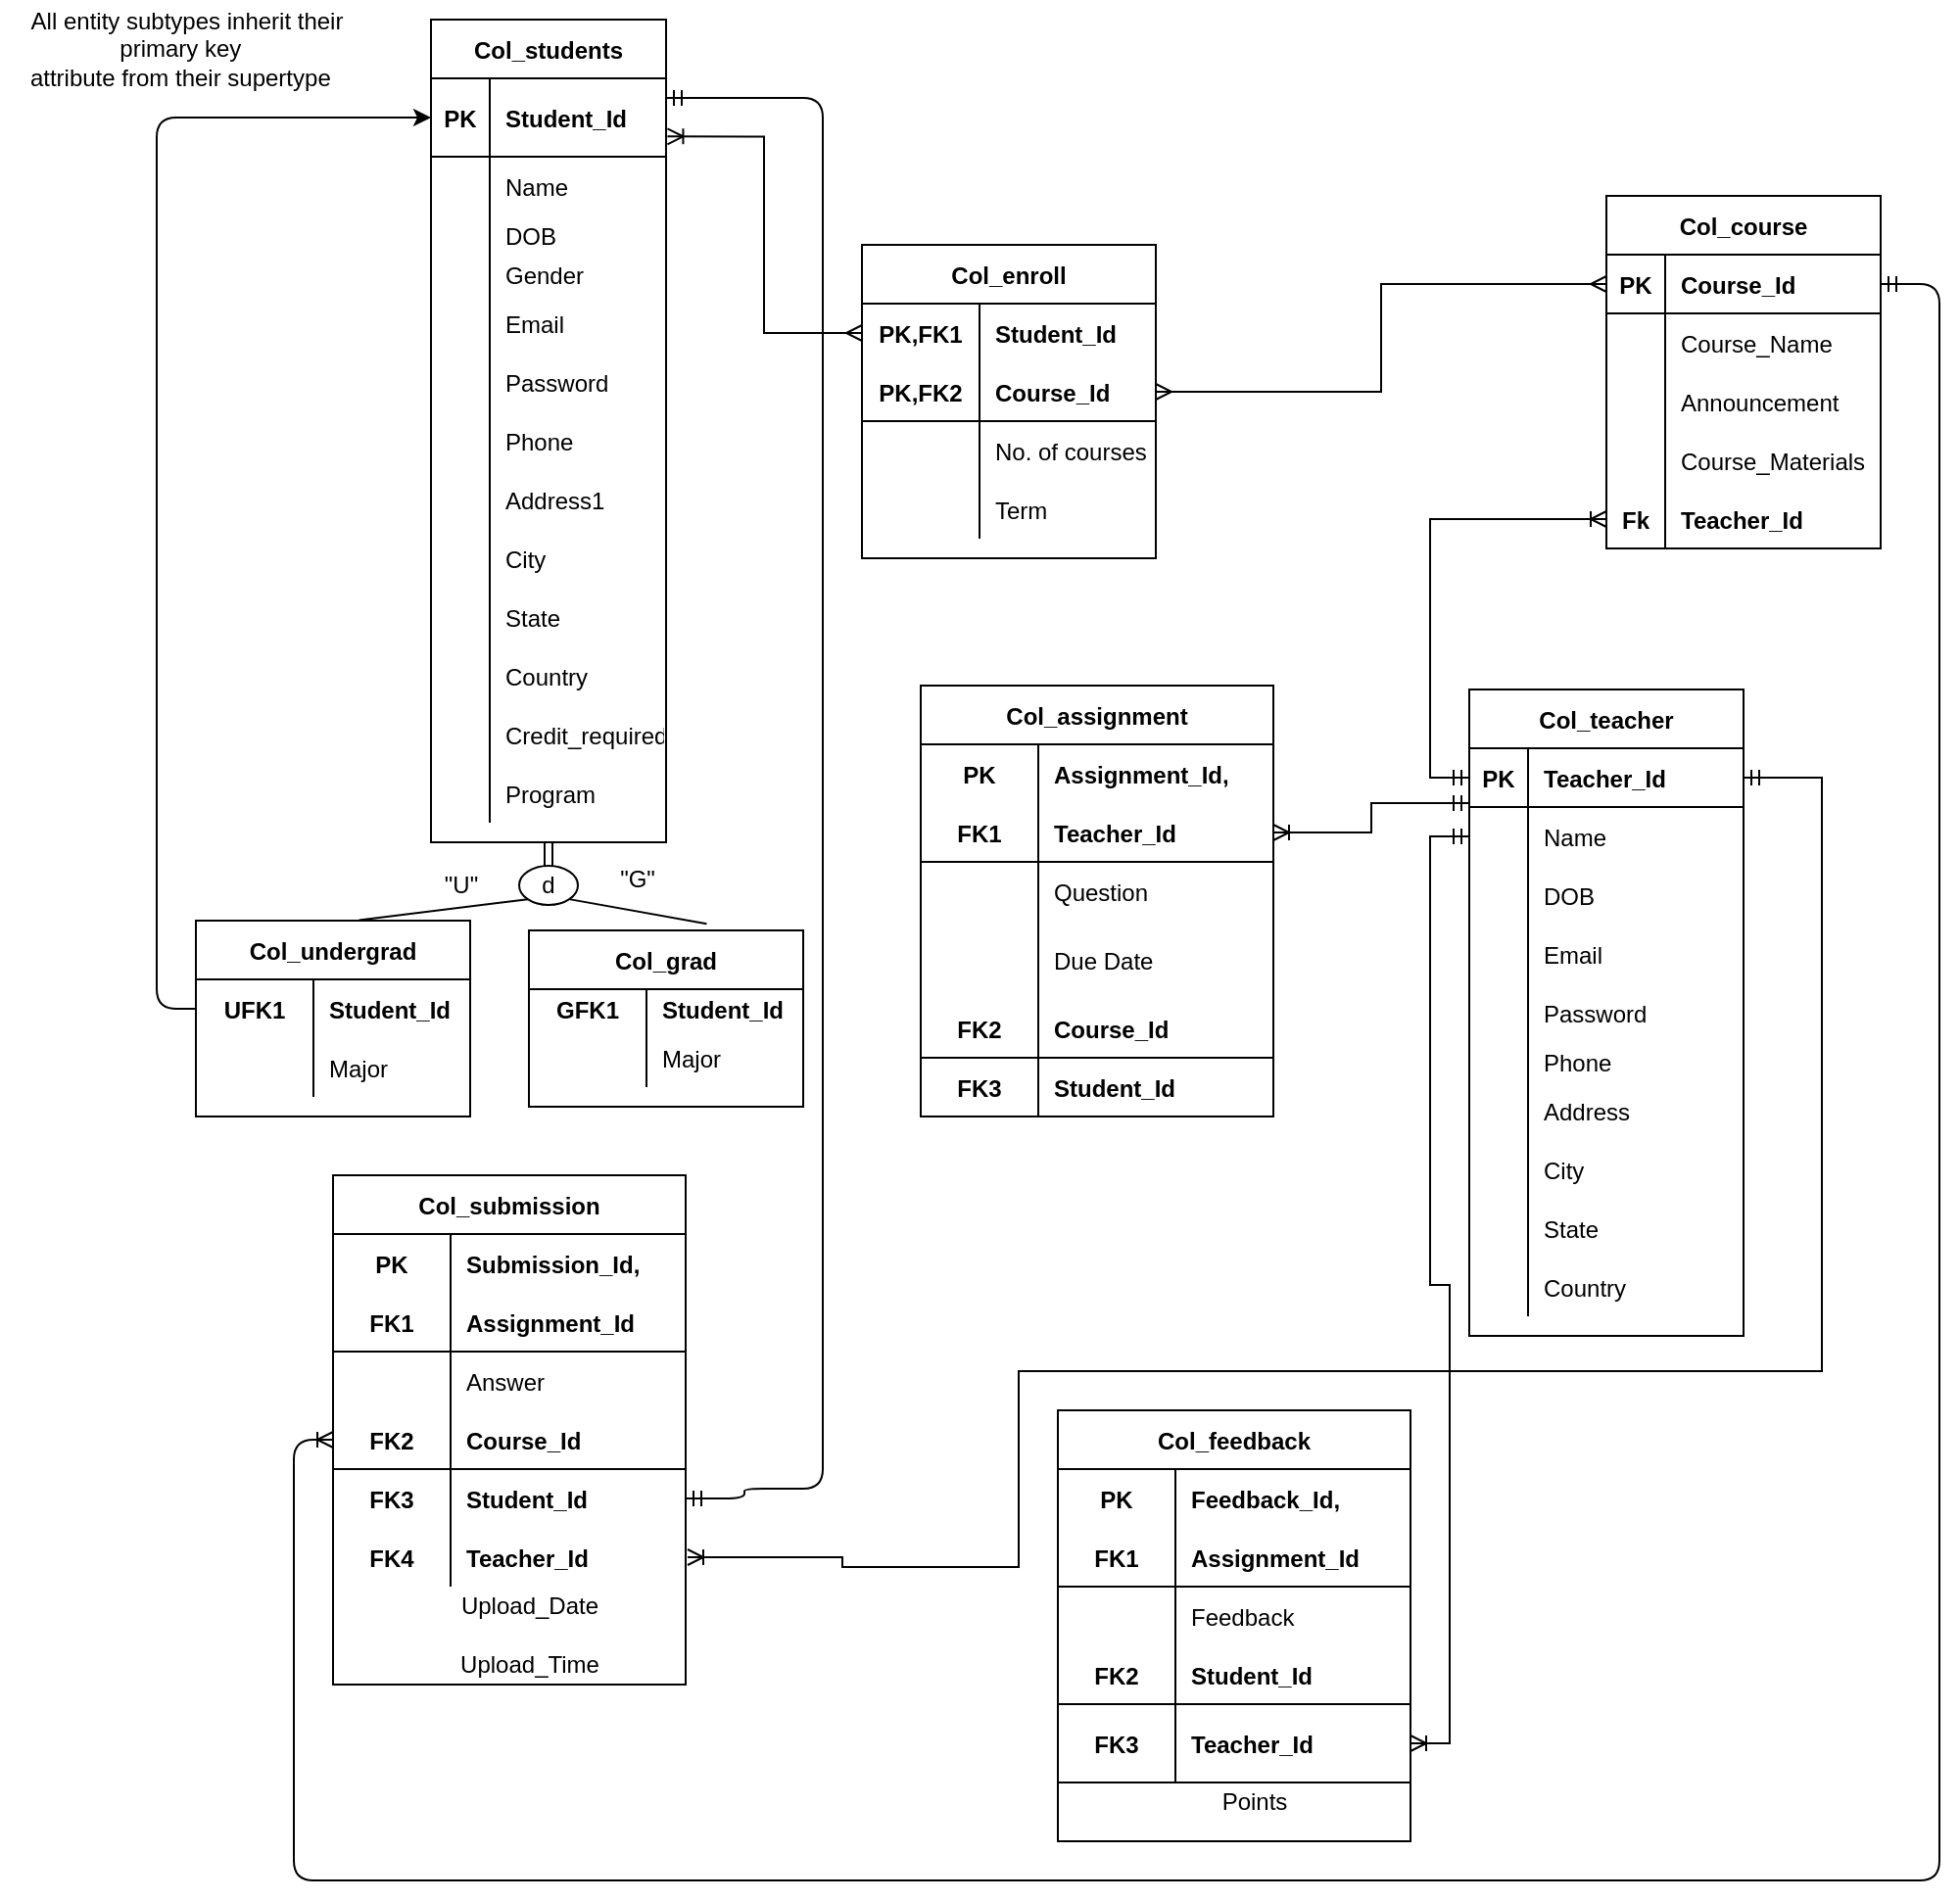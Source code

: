 <mxfile version="13.7.9" type="device"><diagram id="sXT477jweGiuHxLrGu9v" name="Page-1"><mxGraphModel dx="1702" dy="1594" grid="1" gridSize="10" guides="1" tooltips="1" connect="1" arrows="1" fold="1" page="1" pageScale="1" pageWidth="850" pageHeight="1100" math="0" shadow="0"><root><mxCell id="0"/><mxCell id="1" parent="0"/><mxCell id="dgA8CyIRDxCmFlOdMAxv-1" value="Col_enroll" style="shape=table;startSize=30;container=1;collapsible=1;childLayout=tableLayout;fixedRows=1;rowLines=0;fontStyle=1;align=center;resizeLast=1;" parent="1" vertex="1"><mxGeometry x="250" y="75" width="150" height="160" as="geometry"/></mxCell><mxCell id="dgA8CyIRDxCmFlOdMAxv-2" value="" style="shape=partialRectangle;collapsible=0;dropTarget=0;pointerEvents=0;fillColor=none;top=0;left=0;bottom=0;right=0;points=[[0,0.5],[1,0.5]];portConstraint=eastwest;" parent="dgA8CyIRDxCmFlOdMAxv-1" vertex="1"><mxGeometry y="30" width="150" height="30" as="geometry"/></mxCell><mxCell id="dgA8CyIRDxCmFlOdMAxv-3" value="PK,FK1" style="shape=partialRectangle;connectable=0;fillColor=none;top=0;left=0;bottom=0;right=0;fontStyle=1;overflow=hidden;" parent="dgA8CyIRDxCmFlOdMAxv-2" vertex="1"><mxGeometry width="60" height="30" as="geometry"/></mxCell><mxCell id="dgA8CyIRDxCmFlOdMAxv-4" value="Student_Id" style="shape=partialRectangle;connectable=0;fillColor=none;top=0;left=0;bottom=0;right=0;align=left;spacingLeft=6;fontStyle=1;overflow=hidden;" parent="dgA8CyIRDxCmFlOdMAxv-2" vertex="1"><mxGeometry x="60" width="90" height="30" as="geometry"/></mxCell><mxCell id="dgA8CyIRDxCmFlOdMAxv-5" value="" style="shape=partialRectangle;collapsible=0;dropTarget=0;pointerEvents=0;fillColor=none;top=0;left=0;bottom=1;right=0;points=[[0,0.5],[1,0.5]];portConstraint=eastwest;" parent="dgA8CyIRDxCmFlOdMAxv-1" vertex="1"><mxGeometry y="60" width="150" height="30" as="geometry"/></mxCell><mxCell id="dgA8CyIRDxCmFlOdMAxv-6" value="PK,FK2" style="shape=partialRectangle;connectable=0;fillColor=none;top=0;left=0;bottom=0;right=0;fontStyle=1;overflow=hidden;" parent="dgA8CyIRDxCmFlOdMAxv-5" vertex="1"><mxGeometry width="60" height="30" as="geometry"/></mxCell><mxCell id="dgA8CyIRDxCmFlOdMAxv-7" value="Course_Id" style="shape=partialRectangle;connectable=0;fillColor=none;top=0;left=0;bottom=0;right=0;align=left;spacingLeft=6;fontStyle=1;overflow=hidden;" parent="dgA8CyIRDxCmFlOdMAxv-5" vertex="1"><mxGeometry x="60" width="90" height="30" as="geometry"/></mxCell><mxCell id="dgA8CyIRDxCmFlOdMAxv-8" value="" style="shape=partialRectangle;collapsible=0;dropTarget=0;pointerEvents=0;fillColor=none;top=0;left=0;bottom=0;right=0;points=[[0,0.5],[1,0.5]];portConstraint=eastwest;" parent="dgA8CyIRDxCmFlOdMAxv-1" vertex="1"><mxGeometry y="90" width="150" height="30" as="geometry"/></mxCell><mxCell id="dgA8CyIRDxCmFlOdMAxv-9" value="" style="shape=partialRectangle;connectable=0;fillColor=none;top=0;left=0;bottom=0;right=0;editable=1;overflow=hidden;" parent="dgA8CyIRDxCmFlOdMAxv-8" vertex="1"><mxGeometry width="60" height="30" as="geometry"/></mxCell><mxCell id="dgA8CyIRDxCmFlOdMAxv-10" value="No. of courses" style="shape=partialRectangle;connectable=0;fillColor=none;top=0;left=0;bottom=0;right=0;align=left;spacingLeft=6;overflow=hidden;" parent="dgA8CyIRDxCmFlOdMAxv-8" vertex="1"><mxGeometry x="60" width="90" height="30" as="geometry"/></mxCell><mxCell id="dgA8CyIRDxCmFlOdMAxv-11" value="" style="shape=partialRectangle;collapsible=0;dropTarget=0;pointerEvents=0;fillColor=none;top=0;left=0;bottom=0;right=0;points=[[0,0.5],[1,0.5]];portConstraint=eastwest;" parent="dgA8CyIRDxCmFlOdMAxv-1" vertex="1"><mxGeometry y="120" width="150" height="30" as="geometry"/></mxCell><mxCell id="dgA8CyIRDxCmFlOdMAxv-12" value="" style="shape=partialRectangle;connectable=0;fillColor=none;top=0;left=0;bottom=0;right=0;editable=1;overflow=hidden;" parent="dgA8CyIRDxCmFlOdMAxv-11" vertex="1"><mxGeometry width="60" height="30" as="geometry"/></mxCell><mxCell id="dgA8CyIRDxCmFlOdMAxv-13" value="Term" style="shape=partialRectangle;connectable=0;fillColor=none;top=0;left=0;bottom=0;right=0;align=left;spacingLeft=6;overflow=hidden;" parent="dgA8CyIRDxCmFlOdMAxv-11" vertex="1"><mxGeometry x="60" width="90" height="30" as="geometry"/></mxCell><mxCell id="dgA8CyIRDxCmFlOdMAxv-14" value="Col_course" style="shape=table;startSize=30;container=1;collapsible=1;childLayout=tableLayout;fixedRows=1;rowLines=0;fontStyle=1;align=center;resizeLast=1;" parent="1" vertex="1"><mxGeometry x="630" y="50" width="140" height="180" as="geometry"/></mxCell><mxCell id="dgA8CyIRDxCmFlOdMAxv-15" value="" style="shape=partialRectangle;collapsible=0;dropTarget=0;pointerEvents=0;fillColor=none;top=0;left=0;bottom=1;right=0;points=[[0,0.5],[1,0.5]];portConstraint=eastwest;" parent="dgA8CyIRDxCmFlOdMAxv-14" vertex="1"><mxGeometry y="30" width="140" height="30" as="geometry"/></mxCell><mxCell id="dgA8CyIRDxCmFlOdMAxv-16" value="PK" style="shape=partialRectangle;connectable=0;fillColor=none;top=0;left=0;bottom=0;right=0;fontStyle=1;overflow=hidden;" parent="dgA8CyIRDxCmFlOdMAxv-15" vertex="1"><mxGeometry width="30" height="30" as="geometry"/></mxCell><mxCell id="dgA8CyIRDxCmFlOdMAxv-17" value="Course_Id" style="shape=partialRectangle;connectable=0;fillColor=none;top=0;left=0;bottom=0;right=0;align=left;spacingLeft=6;fontStyle=1;overflow=hidden;" parent="dgA8CyIRDxCmFlOdMAxv-15" vertex="1"><mxGeometry x="30" width="110" height="30" as="geometry"/></mxCell><mxCell id="dgA8CyIRDxCmFlOdMAxv-18" value="" style="shape=partialRectangle;collapsible=0;dropTarget=0;pointerEvents=0;fillColor=none;top=0;left=0;bottom=0;right=0;points=[[0,0.5],[1,0.5]];portConstraint=eastwest;" parent="dgA8CyIRDxCmFlOdMAxv-14" vertex="1"><mxGeometry y="60" width="140" height="30" as="geometry"/></mxCell><mxCell id="dgA8CyIRDxCmFlOdMAxv-19" value="" style="shape=partialRectangle;connectable=0;fillColor=none;top=0;left=0;bottom=0;right=0;editable=1;overflow=hidden;" parent="dgA8CyIRDxCmFlOdMAxv-18" vertex="1"><mxGeometry width="30" height="30" as="geometry"/></mxCell><mxCell id="dgA8CyIRDxCmFlOdMAxv-20" value="Course_Name" style="shape=partialRectangle;connectable=0;fillColor=none;top=0;left=0;bottom=0;right=0;align=left;spacingLeft=6;overflow=hidden;" parent="dgA8CyIRDxCmFlOdMAxv-18" vertex="1"><mxGeometry x="30" width="110" height="30" as="geometry"/></mxCell><mxCell id="dgA8CyIRDxCmFlOdMAxv-21" value="" style="shape=partialRectangle;collapsible=0;dropTarget=0;pointerEvents=0;fillColor=none;top=0;left=0;bottom=0;right=0;points=[[0,0.5],[1,0.5]];portConstraint=eastwest;" parent="dgA8CyIRDxCmFlOdMAxv-14" vertex="1"><mxGeometry y="90" width="140" height="30" as="geometry"/></mxCell><mxCell id="dgA8CyIRDxCmFlOdMAxv-22" value="" style="shape=partialRectangle;connectable=0;fillColor=none;top=0;left=0;bottom=0;right=0;editable=1;overflow=hidden;" parent="dgA8CyIRDxCmFlOdMAxv-21" vertex="1"><mxGeometry width="30" height="30" as="geometry"/></mxCell><mxCell id="dgA8CyIRDxCmFlOdMAxv-23" value="Announcement" style="shape=partialRectangle;connectable=0;fillColor=none;top=0;left=0;bottom=0;right=0;align=left;spacingLeft=6;overflow=hidden;" parent="dgA8CyIRDxCmFlOdMAxv-21" vertex="1"><mxGeometry x="30" width="110" height="30" as="geometry"/></mxCell><mxCell id="dgA8CyIRDxCmFlOdMAxv-24" value="" style="shape=partialRectangle;collapsible=0;dropTarget=0;pointerEvents=0;fillColor=none;top=0;left=0;bottom=0;right=0;points=[[0,0.5],[1,0.5]];portConstraint=eastwest;" parent="dgA8CyIRDxCmFlOdMAxv-14" vertex="1"><mxGeometry y="120" width="140" height="30" as="geometry"/></mxCell><mxCell id="dgA8CyIRDxCmFlOdMAxv-25" value="" style="shape=partialRectangle;connectable=0;fillColor=none;top=0;left=0;bottom=0;right=0;editable=1;overflow=hidden;" parent="dgA8CyIRDxCmFlOdMAxv-24" vertex="1"><mxGeometry width="30" height="30" as="geometry"/></mxCell><mxCell id="dgA8CyIRDxCmFlOdMAxv-26" value="Course_Materials" style="shape=partialRectangle;connectable=0;fillColor=none;top=0;left=0;bottom=0;right=0;align=left;spacingLeft=6;overflow=hidden;" parent="dgA8CyIRDxCmFlOdMAxv-24" vertex="1"><mxGeometry x="30" width="110" height="30" as="geometry"/></mxCell><mxCell id="dgA8CyIRDxCmFlOdMAxv-27" value="" style="shape=partialRectangle;collapsible=0;dropTarget=0;pointerEvents=0;fillColor=none;top=0;left=0;bottom=1;right=0;points=[[0,0.5],[1,0.5]];portConstraint=eastwest;" parent="dgA8CyIRDxCmFlOdMAxv-14" vertex="1"><mxGeometry y="150" width="140" height="30" as="geometry"/></mxCell><mxCell id="dgA8CyIRDxCmFlOdMAxv-28" value="Fk" style="shape=partialRectangle;connectable=0;fillColor=none;top=0;left=0;bottom=0;right=0;fontStyle=1;overflow=hidden;" parent="dgA8CyIRDxCmFlOdMAxv-27" vertex="1"><mxGeometry width="30" height="30" as="geometry"/></mxCell><mxCell id="dgA8CyIRDxCmFlOdMAxv-29" value="Teacher_Id" style="shape=partialRectangle;connectable=0;fillColor=none;top=0;left=0;bottom=0;right=0;align=left;spacingLeft=6;fontStyle=1;overflow=hidden;" parent="dgA8CyIRDxCmFlOdMAxv-27" vertex="1"><mxGeometry x="30" width="110" height="30" as="geometry"/></mxCell><mxCell id="dgA8CyIRDxCmFlOdMAxv-30" style="edgeStyle=orthogonalEdgeStyle;rounded=0;orthogonalLoop=1;jettySize=auto;html=1;entryX=0;entryY=0.5;entryDx=0;entryDy=0;endArrow=ERmany;endFill=0;startArrow=ERmany;startFill=0;" parent="1" source="dgA8CyIRDxCmFlOdMAxv-5" target="dgA8CyIRDxCmFlOdMAxv-15" edge="1"><mxGeometry relative="1" as="geometry"/></mxCell><mxCell id="dgA8CyIRDxCmFlOdMAxv-31" style="edgeStyle=orthogonalEdgeStyle;rounded=0;orthogonalLoop=1;jettySize=auto;html=1;entryX=0;entryY=0.5;entryDx=0;entryDy=0;startArrow=ERoneToMany;startFill=0;endArrow=ERmandOne;endFill=0;" parent="1" source="dgA8CyIRDxCmFlOdMAxv-27" target="dgA8CyIRDxCmFlOdMAxv-33" edge="1"><mxGeometry relative="1" as="geometry"/></mxCell><mxCell id="dgA8CyIRDxCmFlOdMAxv-32" value="Col_teacher" style="shape=table;startSize=30;container=1;collapsible=1;childLayout=tableLayout;fixedRows=1;rowLines=0;fontStyle=1;align=center;resizeLast=1;" parent="1" vertex="1"><mxGeometry x="560" y="302" width="140" height="330" as="geometry"/></mxCell><mxCell id="dgA8CyIRDxCmFlOdMAxv-33" value="" style="shape=partialRectangle;collapsible=0;dropTarget=0;pointerEvents=0;fillColor=none;top=0;left=0;bottom=1;right=0;points=[[0,0.5],[1,0.5]];portConstraint=eastwest;" parent="dgA8CyIRDxCmFlOdMAxv-32" vertex="1"><mxGeometry y="30" width="140" height="30" as="geometry"/></mxCell><mxCell id="dgA8CyIRDxCmFlOdMAxv-34" value="PK" style="shape=partialRectangle;connectable=0;fillColor=none;top=0;left=0;bottom=0;right=0;fontStyle=1;overflow=hidden;" parent="dgA8CyIRDxCmFlOdMAxv-33" vertex="1"><mxGeometry width="30" height="30" as="geometry"/></mxCell><mxCell id="dgA8CyIRDxCmFlOdMAxv-35" value="Teacher_Id" style="shape=partialRectangle;connectable=0;fillColor=none;top=0;left=0;bottom=0;right=0;align=left;spacingLeft=6;fontStyle=1;overflow=hidden;" parent="dgA8CyIRDxCmFlOdMAxv-33" vertex="1"><mxGeometry x="30" width="110" height="30" as="geometry"/></mxCell><mxCell id="dgA8CyIRDxCmFlOdMAxv-36" value="" style="shape=partialRectangle;collapsible=0;dropTarget=0;pointerEvents=0;fillColor=none;top=0;left=0;bottom=0;right=0;points=[[0,0.5],[1,0.5]];portConstraint=eastwest;" parent="dgA8CyIRDxCmFlOdMAxv-32" vertex="1"><mxGeometry y="60" width="140" height="30" as="geometry"/></mxCell><mxCell id="dgA8CyIRDxCmFlOdMAxv-37" value="" style="shape=partialRectangle;connectable=0;fillColor=none;top=0;left=0;bottom=0;right=0;editable=1;overflow=hidden;" parent="dgA8CyIRDxCmFlOdMAxv-36" vertex="1"><mxGeometry width="30" height="30" as="geometry"/></mxCell><mxCell id="dgA8CyIRDxCmFlOdMAxv-38" value="Name" style="shape=partialRectangle;connectable=0;fillColor=none;top=0;left=0;bottom=0;right=0;align=left;spacingLeft=6;overflow=hidden;" parent="dgA8CyIRDxCmFlOdMAxv-36" vertex="1"><mxGeometry x="30" width="110" height="30" as="geometry"/></mxCell><mxCell id="dgA8CyIRDxCmFlOdMAxv-39" value="" style="shape=partialRectangle;collapsible=0;dropTarget=0;pointerEvents=0;fillColor=none;top=0;left=0;bottom=0;right=0;points=[[0,0.5],[1,0.5]];portConstraint=eastwest;" parent="dgA8CyIRDxCmFlOdMAxv-32" vertex="1"><mxGeometry y="90" width="140" height="30" as="geometry"/></mxCell><mxCell id="dgA8CyIRDxCmFlOdMAxv-40" value="" style="shape=partialRectangle;connectable=0;fillColor=none;top=0;left=0;bottom=0;right=0;editable=1;overflow=hidden;" parent="dgA8CyIRDxCmFlOdMAxv-39" vertex="1"><mxGeometry width="30" height="30" as="geometry"/></mxCell><mxCell id="dgA8CyIRDxCmFlOdMAxv-41" value="DOB" style="shape=partialRectangle;connectable=0;fillColor=none;top=0;left=0;bottom=0;right=0;align=left;spacingLeft=6;overflow=hidden;" parent="dgA8CyIRDxCmFlOdMAxv-39" vertex="1"><mxGeometry x="30" width="110" height="30" as="geometry"/></mxCell><mxCell id="dgA8CyIRDxCmFlOdMAxv-42" value="" style="shape=partialRectangle;collapsible=0;dropTarget=0;pointerEvents=0;fillColor=none;top=0;left=0;bottom=0;right=0;points=[[0,0.5],[1,0.5]];portConstraint=eastwest;" parent="dgA8CyIRDxCmFlOdMAxv-32" vertex="1"><mxGeometry y="120" width="140" height="30" as="geometry"/></mxCell><mxCell id="dgA8CyIRDxCmFlOdMAxv-43" value="" style="shape=partialRectangle;connectable=0;fillColor=none;top=0;left=0;bottom=0;right=0;editable=1;overflow=hidden;" parent="dgA8CyIRDxCmFlOdMAxv-42" vertex="1"><mxGeometry width="30" height="30" as="geometry"/></mxCell><mxCell id="dgA8CyIRDxCmFlOdMAxv-44" value="Email" style="shape=partialRectangle;connectable=0;fillColor=none;top=0;left=0;bottom=0;right=0;align=left;spacingLeft=6;overflow=hidden;" parent="dgA8CyIRDxCmFlOdMAxv-42" vertex="1"><mxGeometry x="30" width="110" height="30" as="geometry"/></mxCell><mxCell id="dgA8CyIRDxCmFlOdMAxv-45" value="" style="shape=partialRectangle;collapsible=0;dropTarget=0;pointerEvents=0;fillColor=none;top=0;left=0;bottom=0;right=0;points=[[0,0.5],[1,0.5]];portConstraint=eastwest;" parent="dgA8CyIRDxCmFlOdMAxv-32" vertex="1"><mxGeometry y="150" width="140" height="30" as="geometry"/></mxCell><mxCell id="dgA8CyIRDxCmFlOdMAxv-46" value="" style="shape=partialRectangle;connectable=0;fillColor=none;top=0;left=0;bottom=0;right=0;editable=1;overflow=hidden;" parent="dgA8CyIRDxCmFlOdMAxv-45" vertex="1"><mxGeometry width="30" height="30" as="geometry"/></mxCell><mxCell id="dgA8CyIRDxCmFlOdMAxv-47" value="Password" style="shape=partialRectangle;connectable=0;fillColor=none;top=0;left=0;bottom=0;right=0;align=left;spacingLeft=6;overflow=hidden;" parent="dgA8CyIRDxCmFlOdMAxv-45" vertex="1"><mxGeometry x="30" width="110" height="30" as="geometry"/></mxCell><mxCell id="dgA8CyIRDxCmFlOdMAxv-48" value="" style="shape=partialRectangle;collapsible=0;dropTarget=0;pointerEvents=0;fillColor=none;top=0;left=0;bottom=0;right=0;points=[[0,0.5],[1,0.5]];portConstraint=eastwest;" parent="dgA8CyIRDxCmFlOdMAxv-32" vertex="1"><mxGeometry y="180" width="140" height="20" as="geometry"/></mxCell><mxCell id="dgA8CyIRDxCmFlOdMAxv-49" value="" style="shape=partialRectangle;connectable=0;fillColor=none;top=0;left=0;bottom=0;right=0;editable=1;overflow=hidden;" parent="dgA8CyIRDxCmFlOdMAxv-48" vertex="1"><mxGeometry width="30" height="20" as="geometry"/></mxCell><mxCell id="dgA8CyIRDxCmFlOdMAxv-50" value="Phone" style="shape=partialRectangle;connectable=0;fillColor=none;top=0;left=0;bottom=0;right=0;align=left;spacingLeft=6;overflow=hidden;" parent="dgA8CyIRDxCmFlOdMAxv-48" vertex="1"><mxGeometry x="30" width="110" height="20" as="geometry"/></mxCell><mxCell id="dgA8CyIRDxCmFlOdMAxv-51" value="" style="shape=partialRectangle;collapsible=0;dropTarget=0;pointerEvents=0;fillColor=none;top=0;left=0;bottom=0;right=0;points=[[0,0.5],[1,0.5]];portConstraint=eastwest;" parent="dgA8CyIRDxCmFlOdMAxv-32" vertex="1"><mxGeometry y="200" width="140" height="30" as="geometry"/></mxCell><mxCell id="dgA8CyIRDxCmFlOdMAxv-52" value="" style="shape=partialRectangle;connectable=0;fillColor=none;top=0;left=0;bottom=0;right=0;editable=1;overflow=hidden;" parent="dgA8CyIRDxCmFlOdMAxv-51" vertex="1"><mxGeometry width="30" height="30" as="geometry"/></mxCell><mxCell id="dgA8CyIRDxCmFlOdMAxv-53" value="Address" style="shape=partialRectangle;connectable=0;fillColor=none;top=0;left=0;bottom=0;right=0;align=left;spacingLeft=6;overflow=hidden;" parent="dgA8CyIRDxCmFlOdMAxv-51" vertex="1"><mxGeometry x="30" width="110" height="30" as="geometry"/></mxCell><mxCell id="mCzQQ3N6Kb9TNaZ1R6Zr-1" value="" style="shape=partialRectangle;collapsible=0;dropTarget=0;pointerEvents=0;fillColor=none;top=0;left=0;bottom=0;right=0;points=[[0,0.5],[1,0.5]];portConstraint=eastwest;" vertex="1" parent="dgA8CyIRDxCmFlOdMAxv-32"><mxGeometry y="230" width="140" height="30" as="geometry"/></mxCell><mxCell id="mCzQQ3N6Kb9TNaZ1R6Zr-2" value="" style="shape=partialRectangle;connectable=0;fillColor=none;top=0;left=0;bottom=0;right=0;editable=1;overflow=hidden;" vertex="1" parent="mCzQQ3N6Kb9TNaZ1R6Zr-1"><mxGeometry width="30" height="30" as="geometry"/></mxCell><mxCell id="mCzQQ3N6Kb9TNaZ1R6Zr-3" value="City" style="shape=partialRectangle;connectable=0;fillColor=none;top=0;left=0;bottom=0;right=0;align=left;spacingLeft=6;overflow=hidden;" vertex="1" parent="mCzQQ3N6Kb9TNaZ1R6Zr-1"><mxGeometry x="30" width="110" height="30" as="geometry"/></mxCell><mxCell id="mCzQQ3N6Kb9TNaZ1R6Zr-29" value="" style="shape=partialRectangle;collapsible=0;dropTarget=0;pointerEvents=0;fillColor=none;top=0;left=0;bottom=0;right=0;points=[[0,0.5],[1,0.5]];portConstraint=eastwest;" vertex="1" parent="dgA8CyIRDxCmFlOdMAxv-32"><mxGeometry y="260" width="140" height="30" as="geometry"/></mxCell><mxCell id="mCzQQ3N6Kb9TNaZ1R6Zr-30" value="" style="shape=partialRectangle;connectable=0;fillColor=none;top=0;left=0;bottom=0;right=0;editable=1;overflow=hidden;" vertex="1" parent="mCzQQ3N6Kb9TNaZ1R6Zr-29"><mxGeometry width="30" height="30" as="geometry"/></mxCell><mxCell id="mCzQQ3N6Kb9TNaZ1R6Zr-31" value="State" style="shape=partialRectangle;connectable=0;fillColor=none;top=0;left=0;bottom=0;right=0;align=left;spacingLeft=6;overflow=hidden;" vertex="1" parent="mCzQQ3N6Kb9TNaZ1R6Zr-29"><mxGeometry x="30" width="110" height="30" as="geometry"/></mxCell><mxCell id="mCzQQ3N6Kb9TNaZ1R6Zr-60" value="" style="shape=partialRectangle;collapsible=0;dropTarget=0;pointerEvents=0;fillColor=none;top=0;left=0;bottom=0;right=0;points=[[0,0.5],[1,0.5]];portConstraint=eastwest;" vertex="1" parent="dgA8CyIRDxCmFlOdMAxv-32"><mxGeometry y="290" width="140" height="30" as="geometry"/></mxCell><mxCell id="mCzQQ3N6Kb9TNaZ1R6Zr-61" value="" style="shape=partialRectangle;connectable=0;fillColor=none;top=0;left=0;bottom=0;right=0;editable=1;overflow=hidden;" vertex="1" parent="mCzQQ3N6Kb9TNaZ1R6Zr-60"><mxGeometry width="30" height="30" as="geometry"/></mxCell><mxCell id="mCzQQ3N6Kb9TNaZ1R6Zr-62" value="Country" style="shape=partialRectangle;connectable=0;fillColor=none;top=0;left=0;bottom=0;right=0;align=left;spacingLeft=6;overflow=hidden;" vertex="1" parent="mCzQQ3N6Kb9TNaZ1R6Zr-60"><mxGeometry x="30" width="110" height="30" as="geometry"/></mxCell><mxCell id="dgA8CyIRDxCmFlOdMAxv-54" value="Col_assignment" style="shape=table;startSize=30;container=1;collapsible=1;childLayout=tableLayout;fixedRows=1;rowLines=0;fontStyle=1;align=center;resizeLast=1;" parent="1" vertex="1"><mxGeometry x="280" y="300" width="180" height="220" as="geometry"/></mxCell><mxCell id="dgA8CyIRDxCmFlOdMAxv-55" value="" style="shape=partialRectangle;collapsible=0;dropTarget=0;pointerEvents=0;fillColor=none;top=0;left=0;bottom=0;right=0;points=[[0,0.5],[1,0.5]];portConstraint=eastwest;" parent="dgA8CyIRDxCmFlOdMAxv-54" vertex="1"><mxGeometry y="30" width="180" height="30" as="geometry"/></mxCell><mxCell id="dgA8CyIRDxCmFlOdMAxv-56" value="PK" style="shape=partialRectangle;connectable=0;fillColor=none;top=0;left=0;bottom=0;right=0;fontStyle=1;overflow=hidden;" parent="dgA8CyIRDxCmFlOdMAxv-55" vertex="1"><mxGeometry width="60" height="30" as="geometry"/></mxCell><mxCell id="dgA8CyIRDxCmFlOdMAxv-57" value="Assignment_Id," style="shape=partialRectangle;connectable=0;fillColor=none;top=0;left=0;bottom=0;right=0;align=left;spacingLeft=6;fontStyle=1;overflow=hidden;" parent="dgA8CyIRDxCmFlOdMAxv-55" vertex="1"><mxGeometry x="60" width="120" height="30" as="geometry"/></mxCell><mxCell id="dgA8CyIRDxCmFlOdMAxv-58" value="" style="shape=partialRectangle;collapsible=0;dropTarget=0;pointerEvents=0;fillColor=none;top=0;left=0;bottom=1;right=0;points=[[0,0.5],[1,0.5]];portConstraint=eastwest;" parent="dgA8CyIRDxCmFlOdMAxv-54" vertex="1"><mxGeometry y="60" width="180" height="30" as="geometry"/></mxCell><mxCell id="dgA8CyIRDxCmFlOdMAxv-59" value="FK1" style="shape=partialRectangle;connectable=0;fillColor=none;top=0;left=0;bottom=0;right=0;fontStyle=1;overflow=hidden;" parent="dgA8CyIRDxCmFlOdMAxv-58" vertex="1"><mxGeometry width="60" height="30" as="geometry"/></mxCell><mxCell id="dgA8CyIRDxCmFlOdMAxv-60" value="Teacher_Id" style="shape=partialRectangle;connectable=0;fillColor=none;top=0;left=0;bottom=0;right=0;align=left;spacingLeft=6;fontStyle=1;overflow=hidden;" parent="dgA8CyIRDxCmFlOdMAxv-58" vertex="1"><mxGeometry x="60" width="120" height="30" as="geometry"/></mxCell><mxCell id="dgA8CyIRDxCmFlOdMAxv-61" value="" style="shape=partialRectangle;collapsible=0;dropTarget=0;pointerEvents=0;fillColor=none;top=0;left=0;bottom=0;right=0;points=[[0,0.5],[1,0.5]];portConstraint=eastwest;" parent="dgA8CyIRDxCmFlOdMAxv-54" vertex="1"><mxGeometry y="90" width="180" height="30" as="geometry"/></mxCell><mxCell id="dgA8CyIRDxCmFlOdMAxv-62" value="" style="shape=partialRectangle;connectable=0;fillColor=none;top=0;left=0;bottom=0;right=0;editable=1;overflow=hidden;" parent="dgA8CyIRDxCmFlOdMAxv-61" vertex="1"><mxGeometry width="60" height="30" as="geometry"/></mxCell><mxCell id="dgA8CyIRDxCmFlOdMAxv-63" value="Question" style="shape=partialRectangle;connectable=0;fillColor=none;top=0;left=0;bottom=0;right=0;align=left;spacingLeft=6;overflow=hidden;" parent="dgA8CyIRDxCmFlOdMAxv-61" vertex="1"><mxGeometry x="60" width="120" height="30" as="geometry"/></mxCell><mxCell id="dgA8CyIRDxCmFlOdMAxv-64" value="" style="shape=partialRectangle;collapsible=0;dropTarget=0;pointerEvents=0;fillColor=none;top=0;left=0;bottom=0;right=0;points=[[0,0.5],[1,0.5]];portConstraint=eastwest;" parent="dgA8CyIRDxCmFlOdMAxv-54" vertex="1"><mxGeometry y="120" width="180" height="40" as="geometry"/></mxCell><mxCell id="dgA8CyIRDxCmFlOdMAxv-65" value="" style="shape=partialRectangle;connectable=0;fillColor=none;top=0;left=0;bottom=0;right=0;editable=1;overflow=hidden;" parent="dgA8CyIRDxCmFlOdMAxv-64" vertex="1"><mxGeometry width="60" height="40" as="geometry"/></mxCell><mxCell id="dgA8CyIRDxCmFlOdMAxv-66" value="Due Date" style="shape=partialRectangle;connectable=0;fillColor=none;top=0;left=0;bottom=0;right=0;align=left;spacingLeft=6;overflow=hidden;" parent="dgA8CyIRDxCmFlOdMAxv-64" vertex="1"><mxGeometry x="60" width="120" height="40" as="geometry"/></mxCell><mxCell id="dgA8CyIRDxCmFlOdMAxv-67" value="" style="shape=partialRectangle;collapsible=0;dropTarget=0;pointerEvents=0;fillColor=none;top=0;left=0;bottom=1;right=0;points=[[0,0.5],[1,0.5]];portConstraint=eastwest;" parent="dgA8CyIRDxCmFlOdMAxv-54" vertex="1"><mxGeometry y="160" width="180" height="30" as="geometry"/></mxCell><mxCell id="dgA8CyIRDxCmFlOdMAxv-68" value="FK2" style="shape=partialRectangle;connectable=0;fillColor=none;top=0;left=0;bottom=0;right=0;fontStyle=1;overflow=hidden;" parent="dgA8CyIRDxCmFlOdMAxv-67" vertex="1"><mxGeometry width="60" height="30" as="geometry"/></mxCell><mxCell id="dgA8CyIRDxCmFlOdMAxv-69" value="Course_Id" style="shape=partialRectangle;connectable=0;fillColor=none;top=0;left=0;bottom=0;right=0;align=left;spacingLeft=6;fontStyle=1;overflow=hidden;" parent="dgA8CyIRDxCmFlOdMAxv-67" vertex="1"><mxGeometry x="60" width="120" height="30" as="geometry"/></mxCell><mxCell id="dgA8CyIRDxCmFlOdMAxv-70" value="" style="shape=partialRectangle;collapsible=0;dropTarget=0;pointerEvents=0;fillColor=none;top=0;left=0;bottom=1;right=0;points=[[0,0.5],[1,0.5]];portConstraint=eastwest;" parent="dgA8CyIRDxCmFlOdMAxv-54" vertex="1"><mxGeometry y="190" width="180" height="30" as="geometry"/></mxCell><mxCell id="dgA8CyIRDxCmFlOdMAxv-71" value="FK3" style="shape=partialRectangle;connectable=0;fillColor=none;top=0;left=0;bottom=0;right=0;fontStyle=1;overflow=hidden;" parent="dgA8CyIRDxCmFlOdMAxv-70" vertex="1"><mxGeometry width="60" height="30" as="geometry"/></mxCell><mxCell id="dgA8CyIRDxCmFlOdMAxv-72" value="Student_Id" style="shape=partialRectangle;connectable=0;fillColor=none;top=0;left=0;bottom=0;right=0;align=left;spacingLeft=6;fontStyle=1;overflow=hidden;" parent="dgA8CyIRDxCmFlOdMAxv-70" vertex="1"><mxGeometry x="60" width="120" height="30" as="geometry"/></mxCell><mxCell id="dgA8CyIRDxCmFlOdMAxv-73" style="edgeStyle=orthogonalEdgeStyle;rounded=0;orthogonalLoop=1;jettySize=auto;html=1;entryX=1;entryY=0.5;entryDx=0;entryDy=0;startArrow=ERmandOne;startFill=0;endArrow=ERoneToMany;endFill=0;" parent="1" source="dgA8CyIRDxCmFlOdMAxv-33" target="dgA8CyIRDxCmFlOdMAxv-58" edge="1"><mxGeometry relative="1" as="geometry"><Array as="points"><mxPoint x="510" y="360"/><mxPoint x="510" y="375"/></Array></mxGeometry></mxCell><mxCell id="dgA8CyIRDxCmFlOdMAxv-74" style="edgeStyle=orthogonalEdgeStyle;rounded=1;orthogonalLoop=1;jettySize=auto;html=1;startArrow=ERmandOne;startFill=0;endArrow=ERmandOne;endFill=0;exitX=1;exitY=0.5;exitDx=0;exitDy=0;" parent="1" source="dgA8CyIRDxCmFlOdMAxv-159" target="dgA8CyIRDxCmFlOdMAxv-100" edge="1"><mxGeometry relative="1" as="geometry"><mxPoint x="210" y="720" as="sourcePoint"/><Array as="points"><mxPoint x="190" y="715"/><mxPoint x="190" y="710"/><mxPoint x="230" y="710"/><mxPoint x="230"/></Array><mxPoint x="220" as="targetPoint"/></mxGeometry></mxCell><mxCell id="dgA8CyIRDxCmFlOdMAxv-75" style="edgeStyle=orthogonalEdgeStyle;rounded=0;orthogonalLoop=1;jettySize=auto;html=1;entryX=1;entryY=0.5;entryDx=0;entryDy=0;startArrow=ERmandOne;startFill=0;endArrow=ERoneToMany;endFill=0;" parent="1" source="dgA8CyIRDxCmFlOdMAxv-36" target="dgA8CyIRDxCmFlOdMAxv-90" edge="1"><mxGeometry relative="1" as="geometry"/></mxCell><mxCell id="dgA8CyIRDxCmFlOdMAxv-76" style="edgeStyle=orthogonalEdgeStyle;rounded=0;orthogonalLoop=1;jettySize=auto;html=1;startArrow=ERmandOne;startFill=0;endArrow=ERoneToMany;endFill=0;" parent="1" source="dgA8CyIRDxCmFlOdMAxv-33" edge="1"><mxGeometry relative="1" as="geometry"><Array as="points"><mxPoint x="740" y="347"/><mxPoint x="740" y="650"/><mxPoint x="330" y="650"/><mxPoint x="330" y="750"/><mxPoint x="240" y="750"/><mxPoint x="240" y="745"/></Array><mxPoint x="161" y="745" as="targetPoint"/></mxGeometry></mxCell><mxCell id="dgA8CyIRDxCmFlOdMAxv-93" value="d" style="ellipse;whiteSpace=wrap;html=1;align=center;" parent="1" vertex="1"><mxGeometry x="75" y="392" width="30" height="20" as="geometry"/></mxCell><mxCell id="dgA8CyIRDxCmFlOdMAxv-94" value="" style="shape=link;html=1;rounded=0;startArrow=ERmandOne;startFill=0;endArrow=ERoneToMany;endFill=0;entryX=0.5;entryY=0;entryDx=0;entryDy=0;exitX=0.5;exitY=1;exitDx=0;exitDy=0;" parent="1" source="dgA8CyIRDxCmFlOdMAxv-99" target="dgA8CyIRDxCmFlOdMAxv-93" edge="1"><mxGeometry relative="1" as="geometry"><mxPoint x="89.25" y="320" as="sourcePoint"/><mxPoint x="90.75" y="380" as="targetPoint"/></mxGeometry></mxCell><mxCell id="dgA8CyIRDxCmFlOdMAxv-95" value="" style="endArrow=none;html=1;rounded=0;exitX=0;exitY=1;exitDx=0;exitDy=0;entryX=0.595;entryY=-0.003;entryDx=0;entryDy=0;entryPerimeter=0;" parent="1" source="dgA8CyIRDxCmFlOdMAxv-93" target="dgA8CyIRDxCmFlOdMAxv-139" edge="1"><mxGeometry relative="1" as="geometry"><mxPoint x="50" y="360" as="sourcePoint"/><mxPoint y="440" as="targetPoint"/></mxGeometry></mxCell><mxCell id="dgA8CyIRDxCmFlOdMAxv-96" value="" style="endArrow=none;html=1;rounded=0;entryX=1;entryY=1;entryDx=0;entryDy=0;exitX=0.648;exitY=-0.037;exitDx=0;exitDy=0;exitPerimeter=0;" parent="1" source="dgA8CyIRDxCmFlOdMAxv-165" target="dgA8CyIRDxCmFlOdMAxv-93" edge="1"><mxGeometry relative="1" as="geometry"><mxPoint x="152.04" y="429.756" as="sourcePoint"/><mxPoint x="170" y="350" as="targetPoint"/></mxGeometry></mxCell><mxCell id="dgA8CyIRDxCmFlOdMAxv-97" value="&quot;U&quot;" style="text;html=1;align=center;verticalAlign=middle;resizable=0;points=[];autosize=1;" parent="1" vertex="1"><mxGeometry x="30" y="392" width="30" height="20" as="geometry"/></mxCell><mxCell id="dgA8CyIRDxCmFlOdMAxv-98" value="&quot;G&quot;" style="text;html=1;align=center;verticalAlign=middle;resizable=0;points=[];autosize=1;" parent="1" vertex="1"><mxGeometry x="120" y="389" width="30" height="20" as="geometry"/></mxCell><mxCell id="dgA8CyIRDxCmFlOdMAxv-99" value="Col_students" style="shape=table;startSize=30;container=1;collapsible=1;childLayout=tableLayout;fixedRows=1;rowLines=0;fontStyle=1;align=center;resizeLast=1;" parent="1" vertex="1"><mxGeometry x="30" y="-40" width="120" height="420" as="geometry"/></mxCell><mxCell id="dgA8CyIRDxCmFlOdMAxv-100" value="" style="shape=partialRectangle;collapsible=0;dropTarget=0;pointerEvents=0;fillColor=none;top=0;left=0;bottom=1;right=0;points=[[0,0.5],[1,0.5]];portConstraint=eastwest;" parent="dgA8CyIRDxCmFlOdMAxv-99" vertex="1"><mxGeometry y="30" width="120" height="40" as="geometry"/></mxCell><mxCell id="dgA8CyIRDxCmFlOdMAxv-101" value="PK" style="shape=partialRectangle;connectable=0;fillColor=none;top=0;left=0;bottom=0;right=0;fontStyle=1;overflow=hidden;" parent="dgA8CyIRDxCmFlOdMAxv-100" vertex="1"><mxGeometry width="30" height="40" as="geometry"/></mxCell><mxCell id="dgA8CyIRDxCmFlOdMAxv-102" value="Student_Id" style="shape=partialRectangle;connectable=0;fillColor=none;top=0;left=0;bottom=0;right=0;align=left;spacingLeft=6;fontStyle=1;overflow=hidden;" parent="dgA8CyIRDxCmFlOdMAxv-100" vertex="1"><mxGeometry x="30" width="90" height="40" as="geometry"/></mxCell><mxCell id="dgA8CyIRDxCmFlOdMAxv-103" value="" style="shape=partialRectangle;collapsible=0;dropTarget=0;pointerEvents=0;fillColor=none;top=0;left=0;bottom=0;right=0;points=[[0,0.5],[1,0.5]];portConstraint=eastwest;" parent="dgA8CyIRDxCmFlOdMAxv-99" vertex="1"><mxGeometry y="70" width="120" height="30" as="geometry"/></mxCell><mxCell id="dgA8CyIRDxCmFlOdMAxv-104" value="" style="shape=partialRectangle;connectable=0;fillColor=none;top=0;left=0;bottom=0;right=0;editable=1;overflow=hidden;" parent="dgA8CyIRDxCmFlOdMAxv-103" vertex="1"><mxGeometry width="30" height="30" as="geometry"/></mxCell><mxCell id="dgA8CyIRDxCmFlOdMAxv-105" value="Name" style="shape=partialRectangle;connectable=0;fillColor=none;top=0;left=0;bottom=0;right=0;align=left;spacingLeft=6;overflow=hidden;" parent="dgA8CyIRDxCmFlOdMAxv-103" vertex="1"><mxGeometry x="30" width="90" height="30" as="geometry"/></mxCell><mxCell id="dgA8CyIRDxCmFlOdMAxv-106" value="" style="shape=partialRectangle;collapsible=0;dropTarget=0;pointerEvents=0;fillColor=none;top=0;left=0;bottom=0;right=0;points=[[0,0.5],[1,0.5]];portConstraint=eastwest;" parent="dgA8CyIRDxCmFlOdMAxv-99" vertex="1"><mxGeometry y="100" width="120" height="20" as="geometry"/></mxCell><mxCell id="dgA8CyIRDxCmFlOdMAxv-107" value="" style="shape=partialRectangle;connectable=0;fillColor=none;top=0;left=0;bottom=0;right=0;editable=1;overflow=hidden;" parent="dgA8CyIRDxCmFlOdMAxv-106" vertex="1"><mxGeometry width="30" height="20" as="geometry"/></mxCell><mxCell id="dgA8CyIRDxCmFlOdMAxv-108" value="DOB" style="shape=partialRectangle;connectable=0;fillColor=none;top=0;left=0;bottom=0;right=0;align=left;spacingLeft=6;overflow=hidden;" parent="dgA8CyIRDxCmFlOdMAxv-106" vertex="1"><mxGeometry x="30" width="90" height="20" as="geometry"/></mxCell><mxCell id="dgA8CyIRDxCmFlOdMAxv-109" value="" style="shape=partialRectangle;collapsible=0;dropTarget=0;pointerEvents=0;fillColor=none;top=0;left=0;bottom=0;right=0;points=[[0,0.5],[1,0.5]];portConstraint=eastwest;" parent="dgA8CyIRDxCmFlOdMAxv-99" vertex="1"><mxGeometry y="120" width="120" height="20" as="geometry"/></mxCell><mxCell id="dgA8CyIRDxCmFlOdMAxv-110" value="" style="shape=partialRectangle;connectable=0;fillColor=none;top=0;left=0;bottom=0;right=0;editable=1;overflow=hidden;" parent="dgA8CyIRDxCmFlOdMAxv-109" vertex="1"><mxGeometry width="30" height="20" as="geometry"/></mxCell><mxCell id="dgA8CyIRDxCmFlOdMAxv-111" value="Gender" style="shape=partialRectangle;connectable=0;fillColor=none;top=0;left=0;bottom=0;right=0;align=left;spacingLeft=6;overflow=hidden;" parent="dgA8CyIRDxCmFlOdMAxv-109" vertex="1"><mxGeometry x="30" width="90" height="20" as="geometry"/></mxCell><mxCell id="dgA8CyIRDxCmFlOdMAxv-112" value="" style="shape=partialRectangle;collapsible=0;dropTarget=0;pointerEvents=0;fillColor=none;top=0;left=0;bottom=0;right=0;points=[[0,0.5],[1,0.5]];portConstraint=eastwest;" parent="dgA8CyIRDxCmFlOdMAxv-99" vertex="1"><mxGeometry y="140" width="120" height="30" as="geometry"/></mxCell><mxCell id="dgA8CyIRDxCmFlOdMAxv-113" value="" style="shape=partialRectangle;connectable=0;fillColor=none;top=0;left=0;bottom=0;right=0;editable=1;overflow=hidden;" parent="dgA8CyIRDxCmFlOdMAxv-112" vertex="1"><mxGeometry width="30" height="30" as="geometry"/></mxCell><mxCell id="dgA8CyIRDxCmFlOdMAxv-114" value="Email" style="shape=partialRectangle;connectable=0;fillColor=none;top=0;left=0;bottom=0;right=0;align=left;spacingLeft=6;overflow=hidden;" parent="dgA8CyIRDxCmFlOdMAxv-112" vertex="1"><mxGeometry x="30" width="90" height="30" as="geometry"/></mxCell><mxCell id="dgA8CyIRDxCmFlOdMAxv-115" value="" style="shape=partialRectangle;collapsible=0;dropTarget=0;pointerEvents=0;fillColor=none;top=0;left=0;bottom=0;right=0;points=[[0,0.5],[1,0.5]];portConstraint=eastwest;" parent="dgA8CyIRDxCmFlOdMAxv-99" vertex="1"><mxGeometry y="170" width="120" height="30" as="geometry"/></mxCell><mxCell id="dgA8CyIRDxCmFlOdMAxv-116" value="" style="shape=partialRectangle;connectable=0;fillColor=none;top=0;left=0;bottom=0;right=0;editable=1;overflow=hidden;" parent="dgA8CyIRDxCmFlOdMAxv-115" vertex="1"><mxGeometry width="30" height="30" as="geometry"/></mxCell><mxCell id="dgA8CyIRDxCmFlOdMAxv-117" value="Password" style="shape=partialRectangle;connectable=0;fillColor=none;top=0;left=0;bottom=0;right=0;align=left;spacingLeft=6;overflow=hidden;" parent="dgA8CyIRDxCmFlOdMAxv-115" vertex="1"><mxGeometry x="30" width="90" height="30" as="geometry"/></mxCell><mxCell id="dgA8CyIRDxCmFlOdMAxv-118" value="" style="shape=partialRectangle;collapsible=0;dropTarget=0;pointerEvents=0;fillColor=none;top=0;left=0;bottom=0;right=0;points=[[0,0.5],[1,0.5]];portConstraint=eastwest;" parent="dgA8CyIRDxCmFlOdMAxv-99" vertex="1"><mxGeometry y="200" width="120" height="30" as="geometry"/></mxCell><mxCell id="dgA8CyIRDxCmFlOdMAxv-119" value="" style="shape=partialRectangle;connectable=0;fillColor=none;top=0;left=0;bottom=0;right=0;editable=1;overflow=hidden;" parent="dgA8CyIRDxCmFlOdMAxv-118" vertex="1"><mxGeometry width="30" height="30" as="geometry"/></mxCell><mxCell id="dgA8CyIRDxCmFlOdMAxv-120" value="Phone" style="shape=partialRectangle;connectable=0;fillColor=none;top=0;left=0;bottom=0;right=0;align=left;spacingLeft=6;overflow=hidden;" parent="dgA8CyIRDxCmFlOdMAxv-118" vertex="1"><mxGeometry x="30" width="90" height="30" as="geometry"/></mxCell><mxCell id="dgA8CyIRDxCmFlOdMAxv-121" value="" style="shape=partialRectangle;collapsible=0;dropTarget=0;pointerEvents=0;fillColor=none;top=0;left=0;bottom=0;right=0;points=[[0,0.5],[1,0.5]];portConstraint=eastwest;" parent="dgA8CyIRDxCmFlOdMAxv-99" vertex="1"><mxGeometry y="230" width="120" height="30" as="geometry"/></mxCell><mxCell id="dgA8CyIRDxCmFlOdMAxv-122" value="" style="shape=partialRectangle;connectable=0;fillColor=none;top=0;left=0;bottom=0;right=0;editable=1;overflow=hidden;" parent="dgA8CyIRDxCmFlOdMAxv-121" vertex="1"><mxGeometry width="30" height="30" as="geometry"/></mxCell><mxCell id="dgA8CyIRDxCmFlOdMAxv-123" value="Address1" style="shape=partialRectangle;connectable=0;fillColor=none;top=0;left=0;bottom=0;right=0;align=left;spacingLeft=6;overflow=hidden;" parent="dgA8CyIRDxCmFlOdMAxv-121" vertex="1"><mxGeometry x="30" width="90" height="30" as="geometry"/></mxCell><mxCell id="dgA8CyIRDxCmFlOdMAxv-124" value="" style="shape=partialRectangle;collapsible=0;dropTarget=0;pointerEvents=0;fillColor=none;top=0;left=0;bottom=0;right=0;points=[[0,0.5],[1,0.5]];portConstraint=eastwest;" parent="dgA8CyIRDxCmFlOdMAxv-99" vertex="1"><mxGeometry y="260" width="120" height="30" as="geometry"/></mxCell><mxCell id="dgA8CyIRDxCmFlOdMAxv-125" value="" style="shape=partialRectangle;connectable=0;fillColor=none;top=0;left=0;bottom=0;right=0;editable=1;overflow=hidden;" parent="dgA8CyIRDxCmFlOdMAxv-124" vertex="1"><mxGeometry width="30" height="30" as="geometry"/></mxCell><mxCell id="dgA8CyIRDxCmFlOdMAxv-126" value="City" style="shape=partialRectangle;connectable=0;fillColor=none;top=0;left=0;bottom=0;right=0;align=left;spacingLeft=6;overflow=hidden;" parent="dgA8CyIRDxCmFlOdMAxv-124" vertex="1"><mxGeometry x="30" width="90" height="30" as="geometry"/></mxCell><mxCell id="dgA8CyIRDxCmFlOdMAxv-127" value="" style="shape=partialRectangle;collapsible=0;dropTarget=0;pointerEvents=0;fillColor=none;top=0;left=0;bottom=0;right=0;points=[[0,0.5],[1,0.5]];portConstraint=eastwest;" parent="dgA8CyIRDxCmFlOdMAxv-99" vertex="1"><mxGeometry y="290" width="120" height="30" as="geometry"/></mxCell><mxCell id="dgA8CyIRDxCmFlOdMAxv-128" value="" style="shape=partialRectangle;connectable=0;fillColor=none;top=0;left=0;bottom=0;right=0;editable=1;overflow=hidden;" parent="dgA8CyIRDxCmFlOdMAxv-127" vertex="1"><mxGeometry width="30" height="30" as="geometry"/></mxCell><mxCell id="dgA8CyIRDxCmFlOdMAxv-129" value="State" style="shape=partialRectangle;connectable=0;fillColor=none;top=0;left=0;bottom=0;right=0;align=left;spacingLeft=6;overflow=hidden;" parent="dgA8CyIRDxCmFlOdMAxv-127" vertex="1"><mxGeometry x="30" width="90" height="30" as="geometry"/></mxCell><mxCell id="dgA8CyIRDxCmFlOdMAxv-130" value="" style="shape=partialRectangle;collapsible=0;dropTarget=0;pointerEvents=0;fillColor=none;top=0;left=0;bottom=0;right=0;points=[[0,0.5],[1,0.5]];portConstraint=eastwest;" parent="dgA8CyIRDxCmFlOdMAxv-99" vertex="1"><mxGeometry y="320" width="120" height="30" as="geometry"/></mxCell><mxCell id="dgA8CyIRDxCmFlOdMAxv-131" value="" style="shape=partialRectangle;connectable=0;fillColor=none;top=0;left=0;bottom=0;right=0;editable=1;overflow=hidden;" parent="dgA8CyIRDxCmFlOdMAxv-130" vertex="1"><mxGeometry width="30" height="30" as="geometry"/></mxCell><mxCell id="dgA8CyIRDxCmFlOdMAxv-132" value="Country" style="shape=partialRectangle;connectable=0;fillColor=none;top=0;left=0;bottom=0;right=0;align=left;spacingLeft=6;overflow=hidden;" parent="dgA8CyIRDxCmFlOdMAxv-130" vertex="1"><mxGeometry x="30" width="90" height="30" as="geometry"/></mxCell><mxCell id="dgA8CyIRDxCmFlOdMAxv-133" value="" style="shape=partialRectangle;collapsible=0;dropTarget=0;pointerEvents=0;fillColor=none;top=0;left=0;bottom=0;right=0;points=[[0,0.5],[1,0.5]];portConstraint=eastwest;" parent="dgA8CyIRDxCmFlOdMAxv-99" vertex="1"><mxGeometry y="350" width="120" height="30" as="geometry"/></mxCell><mxCell id="dgA8CyIRDxCmFlOdMAxv-134" value="" style="shape=partialRectangle;connectable=0;fillColor=none;top=0;left=0;bottom=0;right=0;editable=1;overflow=hidden;" parent="dgA8CyIRDxCmFlOdMAxv-133" vertex="1"><mxGeometry width="30" height="30" as="geometry"/></mxCell><mxCell id="dgA8CyIRDxCmFlOdMAxv-135" value="Credit_required" style="shape=partialRectangle;connectable=0;fillColor=none;top=0;left=0;bottom=0;right=0;align=left;spacingLeft=6;overflow=hidden;" parent="dgA8CyIRDxCmFlOdMAxv-133" vertex="1"><mxGeometry x="30" width="90" height="30" as="geometry"/></mxCell><mxCell id="dgA8CyIRDxCmFlOdMAxv-136" value="" style="shape=partialRectangle;collapsible=0;dropTarget=0;pointerEvents=0;fillColor=none;top=0;left=0;bottom=0;right=0;points=[[0,0.5],[1,0.5]];portConstraint=eastwest;" parent="dgA8CyIRDxCmFlOdMAxv-99" vertex="1"><mxGeometry y="380" width="120" height="30" as="geometry"/></mxCell><mxCell id="dgA8CyIRDxCmFlOdMAxv-137" value="" style="shape=partialRectangle;connectable=0;fillColor=none;top=0;left=0;bottom=0;right=0;editable=1;overflow=hidden;" parent="dgA8CyIRDxCmFlOdMAxv-136" vertex="1"><mxGeometry width="30" height="30" as="geometry"/></mxCell><mxCell id="dgA8CyIRDxCmFlOdMAxv-138" value="Program" style="shape=partialRectangle;connectable=0;fillColor=none;top=0;left=0;bottom=0;right=0;align=left;spacingLeft=6;overflow=hidden;" parent="dgA8CyIRDxCmFlOdMAxv-136" vertex="1"><mxGeometry x="30" width="90" height="30" as="geometry"/></mxCell><mxCell id="dgA8CyIRDxCmFlOdMAxv-139" value="Col_undergrad" style="shape=table;startSize=30;container=1;collapsible=1;childLayout=tableLayout;fixedRows=1;rowLines=0;fontStyle=1;align=center;resizeLast=1;" parent="1" vertex="1"><mxGeometry x="-90" y="420" width="140" height="100" as="geometry"/></mxCell><mxCell id="dgA8CyIRDxCmFlOdMAxv-140" value="" style="shape=partialRectangle;collapsible=0;dropTarget=0;pointerEvents=0;fillColor=none;top=0;left=0;bottom=0;right=0;points=[[0,0.5],[1,0.5]];portConstraint=eastwest;" parent="dgA8CyIRDxCmFlOdMAxv-139" vertex="1"><mxGeometry y="30" width="140" height="30" as="geometry"/></mxCell><mxCell id="dgA8CyIRDxCmFlOdMAxv-141" value="UFK1" style="shape=partialRectangle;connectable=0;fillColor=none;top=0;left=0;bottom=0;right=0;fontStyle=1;overflow=hidden;" parent="dgA8CyIRDxCmFlOdMAxv-140" vertex="1"><mxGeometry width="60" height="30" as="geometry"/></mxCell><mxCell id="dgA8CyIRDxCmFlOdMAxv-142" value="Student_Id" style="shape=partialRectangle;connectable=0;fillColor=none;top=0;left=0;bottom=0;right=0;align=left;spacingLeft=6;fontStyle=1;overflow=hidden;" parent="dgA8CyIRDxCmFlOdMAxv-140" vertex="1"><mxGeometry x="60" width="80" height="30" as="geometry"/></mxCell><mxCell id="dgA8CyIRDxCmFlOdMAxv-143" value="" style="shape=partialRectangle;collapsible=0;dropTarget=0;pointerEvents=0;fillColor=none;top=0;left=0;bottom=0;right=0;points=[[0,0.5],[1,0.5]];portConstraint=eastwest;" parent="dgA8CyIRDxCmFlOdMAxv-139" vertex="1"><mxGeometry y="60" width="140" height="30" as="geometry"/></mxCell><mxCell id="dgA8CyIRDxCmFlOdMAxv-144" value="" style="shape=partialRectangle;connectable=0;fillColor=none;top=0;left=0;bottom=0;right=0;editable=1;overflow=hidden;" parent="dgA8CyIRDxCmFlOdMAxv-143" vertex="1"><mxGeometry width="60" height="30" as="geometry"/></mxCell><mxCell id="dgA8CyIRDxCmFlOdMAxv-145" value="Major" style="shape=partialRectangle;connectable=0;fillColor=none;top=0;left=0;bottom=0;right=0;align=left;spacingLeft=6;overflow=hidden;" parent="dgA8CyIRDxCmFlOdMAxv-143" vertex="1"><mxGeometry x="60" width="80" height="30" as="geometry"/></mxCell><mxCell id="dgA8CyIRDxCmFlOdMAxv-146" value="Col_submission" style="shape=table;startSize=30;container=1;collapsible=1;childLayout=tableLayout;fixedRows=1;rowLines=0;fontStyle=1;align=center;resizeLast=1;" parent="1" vertex="1"><mxGeometry x="-20" y="550" width="180" height="260" as="geometry"/></mxCell><mxCell id="dgA8CyIRDxCmFlOdMAxv-147" value="" style="shape=partialRectangle;collapsible=0;dropTarget=0;pointerEvents=0;fillColor=none;top=0;left=0;bottom=0;right=0;points=[[0,0.5],[1,0.5]];portConstraint=eastwest;" parent="dgA8CyIRDxCmFlOdMAxv-146" vertex="1"><mxGeometry y="30" width="180" height="30" as="geometry"/></mxCell><mxCell id="dgA8CyIRDxCmFlOdMAxv-148" value="PK" style="shape=partialRectangle;connectable=0;fillColor=none;top=0;left=0;bottom=0;right=0;fontStyle=1;overflow=hidden;" parent="dgA8CyIRDxCmFlOdMAxv-147" vertex="1"><mxGeometry width="60" height="30" as="geometry"/></mxCell><mxCell id="dgA8CyIRDxCmFlOdMAxv-149" value="Submission_Id," style="shape=partialRectangle;connectable=0;fillColor=none;top=0;left=0;bottom=0;right=0;align=left;spacingLeft=6;fontStyle=1;overflow=hidden;" parent="dgA8CyIRDxCmFlOdMAxv-147" vertex="1"><mxGeometry x="60" width="120" height="30" as="geometry"/></mxCell><mxCell id="dgA8CyIRDxCmFlOdMAxv-150" value="" style="shape=partialRectangle;collapsible=0;dropTarget=0;pointerEvents=0;fillColor=none;top=0;left=0;bottom=1;right=0;points=[[0,0.5],[1,0.5]];portConstraint=eastwest;" parent="dgA8CyIRDxCmFlOdMAxv-146" vertex="1"><mxGeometry y="60" width="180" height="30" as="geometry"/></mxCell><mxCell id="dgA8CyIRDxCmFlOdMAxv-151" value="FK1" style="shape=partialRectangle;connectable=0;fillColor=none;top=0;left=0;bottom=0;right=0;fontStyle=1;overflow=hidden;" parent="dgA8CyIRDxCmFlOdMAxv-150" vertex="1"><mxGeometry width="60" height="30" as="geometry"/></mxCell><mxCell id="dgA8CyIRDxCmFlOdMAxv-152" value="Assignment_Id" style="shape=partialRectangle;connectable=0;fillColor=none;top=0;left=0;bottom=0;right=0;align=left;spacingLeft=6;fontStyle=1;overflow=hidden;" parent="dgA8CyIRDxCmFlOdMAxv-150" vertex="1"><mxGeometry x="60" width="120" height="30" as="geometry"/></mxCell><mxCell id="dgA8CyIRDxCmFlOdMAxv-153" value="" style="shape=partialRectangle;collapsible=0;dropTarget=0;pointerEvents=0;fillColor=none;top=0;left=0;bottom=0;right=0;points=[[0,0.5],[1,0.5]];portConstraint=eastwest;" parent="dgA8CyIRDxCmFlOdMAxv-146" vertex="1"><mxGeometry y="90" width="180" height="30" as="geometry"/></mxCell><mxCell id="dgA8CyIRDxCmFlOdMAxv-154" value="" style="shape=partialRectangle;connectable=0;fillColor=none;top=0;left=0;bottom=0;right=0;editable=1;overflow=hidden;" parent="dgA8CyIRDxCmFlOdMAxv-153" vertex="1"><mxGeometry width="60" height="30" as="geometry"/></mxCell><mxCell id="dgA8CyIRDxCmFlOdMAxv-155" value="Answer" style="shape=partialRectangle;connectable=0;fillColor=none;top=0;left=0;bottom=0;right=0;align=left;spacingLeft=6;overflow=hidden;" parent="dgA8CyIRDxCmFlOdMAxv-153" vertex="1"><mxGeometry x="60" width="120" height="30" as="geometry"/></mxCell><mxCell id="dgA8CyIRDxCmFlOdMAxv-156" value="" style="shape=partialRectangle;collapsible=0;dropTarget=0;pointerEvents=0;fillColor=none;top=0;left=0;bottom=1;right=0;points=[[0,0.5],[1,0.5]];portConstraint=eastwest;" parent="dgA8CyIRDxCmFlOdMAxv-146" vertex="1"><mxGeometry y="120" width="180" height="30" as="geometry"/></mxCell><mxCell id="dgA8CyIRDxCmFlOdMAxv-157" value="FK2" style="shape=partialRectangle;connectable=0;fillColor=none;top=0;left=0;bottom=0;right=0;fontStyle=1;overflow=hidden;" parent="dgA8CyIRDxCmFlOdMAxv-156" vertex="1"><mxGeometry width="60" height="30" as="geometry"/></mxCell><mxCell id="dgA8CyIRDxCmFlOdMAxv-158" value="Course_Id" style="shape=partialRectangle;connectable=0;fillColor=none;top=0;left=0;bottom=0;right=0;align=left;spacingLeft=6;fontStyle=1;overflow=hidden;" parent="dgA8CyIRDxCmFlOdMAxv-156" vertex="1"><mxGeometry x="60" width="120" height="30" as="geometry"/></mxCell><mxCell id="dgA8CyIRDxCmFlOdMAxv-159" value="" style="shape=partialRectangle;collapsible=0;dropTarget=0;pointerEvents=0;fillColor=none;top=0;left=0;bottom=0;right=0;points=[[0,0.5],[1,0.5]];portConstraint=eastwest;" parent="dgA8CyIRDxCmFlOdMAxv-146" vertex="1"><mxGeometry y="150" width="180" height="30" as="geometry"/></mxCell><mxCell id="dgA8CyIRDxCmFlOdMAxv-160" value="FK3" style="shape=partialRectangle;connectable=0;fillColor=none;top=0;left=0;bottom=0;right=0;editable=1;overflow=hidden;fontStyle=1" parent="dgA8CyIRDxCmFlOdMAxv-159" vertex="1"><mxGeometry width="60" height="30" as="geometry"/></mxCell><mxCell id="dgA8CyIRDxCmFlOdMAxv-161" value="Student_Id" style="shape=partialRectangle;connectable=0;fillColor=none;top=0;left=0;bottom=0;right=0;align=left;spacingLeft=6;overflow=hidden;fontStyle=1" parent="dgA8CyIRDxCmFlOdMAxv-159" vertex="1"><mxGeometry x="60" width="120" height="30" as="geometry"/></mxCell><mxCell id="dgA8CyIRDxCmFlOdMAxv-162" value="" style="shape=partialRectangle;collapsible=0;dropTarget=0;pointerEvents=0;fillColor=none;top=0;left=0;bottom=0;right=0;points=[[0,0.5],[1,0.5]];portConstraint=eastwest;" parent="dgA8CyIRDxCmFlOdMAxv-146" vertex="1"><mxGeometry y="180" width="180" height="30" as="geometry"/></mxCell><mxCell id="dgA8CyIRDxCmFlOdMAxv-163" value="FK4" style="shape=partialRectangle;connectable=0;fillColor=none;top=0;left=0;bottom=0;right=0;editable=1;overflow=hidden;fontStyle=1" parent="dgA8CyIRDxCmFlOdMAxv-162" vertex="1"><mxGeometry width="60" height="30" as="geometry"/></mxCell><mxCell id="dgA8CyIRDxCmFlOdMAxv-164" value="Teacher_Id" style="shape=partialRectangle;connectable=0;fillColor=none;top=0;left=0;bottom=0;right=0;align=left;spacingLeft=6;overflow=hidden;fontStyle=1" parent="dgA8CyIRDxCmFlOdMAxv-162" vertex="1"><mxGeometry x="60" width="120" height="30" as="geometry"/></mxCell><mxCell id="dgA8CyIRDxCmFlOdMAxv-165" value="Col_grad" style="shape=table;startSize=30;container=1;collapsible=1;childLayout=tableLayout;fixedRows=1;rowLines=0;fontStyle=1;align=center;resizeLast=1;" parent="1" vertex="1"><mxGeometry x="80" y="425" width="140" height="90" as="geometry"/></mxCell><mxCell id="dgA8CyIRDxCmFlOdMAxv-166" value="" style="shape=partialRectangle;collapsible=0;dropTarget=0;pointerEvents=0;fillColor=none;top=0;left=0;bottom=0;right=0;points=[[0,0.5],[1,0.5]];portConstraint=eastwest;" parent="dgA8CyIRDxCmFlOdMAxv-165" vertex="1"><mxGeometry y="30" width="140" height="20" as="geometry"/></mxCell><mxCell id="dgA8CyIRDxCmFlOdMAxv-167" value="GFK1" style="shape=partialRectangle;connectable=0;fillColor=none;top=0;left=0;bottom=0;right=0;fontStyle=1;overflow=hidden;" parent="dgA8CyIRDxCmFlOdMAxv-166" vertex="1"><mxGeometry width="60" height="20" as="geometry"/></mxCell><mxCell id="dgA8CyIRDxCmFlOdMAxv-168" value="Student_Id" style="shape=partialRectangle;connectable=0;fillColor=none;top=0;left=0;bottom=0;right=0;align=left;spacingLeft=6;fontStyle=1;overflow=hidden;" parent="dgA8CyIRDxCmFlOdMAxv-166" vertex="1"><mxGeometry x="60" width="80" height="20" as="geometry"/></mxCell><mxCell id="dgA8CyIRDxCmFlOdMAxv-169" value="" style="shape=partialRectangle;collapsible=0;dropTarget=0;pointerEvents=0;fillColor=none;top=0;left=0;bottom=0;right=0;points=[[0,0.5],[1,0.5]];portConstraint=eastwest;" parent="dgA8CyIRDxCmFlOdMAxv-165" vertex="1"><mxGeometry y="50" width="140" height="30" as="geometry"/></mxCell><mxCell id="dgA8CyIRDxCmFlOdMAxv-170" value="" style="shape=partialRectangle;connectable=0;fillColor=none;top=0;left=0;bottom=0;right=0;editable=1;overflow=hidden;" parent="dgA8CyIRDxCmFlOdMAxv-169" vertex="1"><mxGeometry width="60" height="30" as="geometry"/></mxCell><mxCell id="dgA8CyIRDxCmFlOdMAxv-171" value="Major" style="shape=partialRectangle;connectable=0;fillColor=none;top=0;left=0;bottom=0;right=0;align=left;spacingLeft=6;overflow=hidden;" parent="dgA8CyIRDxCmFlOdMAxv-169" vertex="1"><mxGeometry x="60" width="80" height="30" as="geometry"/></mxCell><mxCell id="dgA8CyIRDxCmFlOdMAxv-172" style="edgeStyle=orthogonalEdgeStyle;rounded=0;orthogonalLoop=1;jettySize=auto;html=1;entryX=1.006;entryY=0.742;entryDx=0;entryDy=0;entryPerimeter=0;endArrow=ERoneToMany;endFill=0;startArrow=ERmany;startFill=0;" parent="1" source="dgA8CyIRDxCmFlOdMAxv-2" target="dgA8CyIRDxCmFlOdMAxv-100" edge="1"><mxGeometry relative="1" as="geometry"/></mxCell><mxCell id="dgA8CyIRDxCmFlOdMAxv-173" style="edgeStyle=orthogonalEdgeStyle;rounded=1;orthogonalLoop=1;jettySize=auto;html=1;startArrow=ERmandOne;startFill=0;endArrow=ERoneToMany;endFill=0;" parent="1" source="dgA8CyIRDxCmFlOdMAxv-15" target="dgA8CyIRDxCmFlOdMAxv-156" edge="1"><mxGeometry relative="1" as="geometry"><Array as="points"><mxPoint x="800" y="95"/><mxPoint x="800" y="910"/><mxPoint x="-40" y="910"/><mxPoint x="-40" y="685"/></Array></mxGeometry></mxCell><mxCell id="dgA8CyIRDxCmFlOdMAxv-174" style="edgeStyle=orthogonalEdgeStyle;rounded=1;orthogonalLoop=1;jettySize=auto;html=1;exitX=0;exitY=0.5;exitDx=0;exitDy=0;startArrow=none;startFill=0;endArrow=classic;endFill=1;entryX=0;entryY=0.5;entryDx=0;entryDy=0;" parent="1" source="dgA8CyIRDxCmFlOdMAxv-140" target="dgA8CyIRDxCmFlOdMAxv-100" edge="1"><mxGeometry relative="1" as="geometry"><mxPoint x="-60" y="110" as="targetPoint"/></mxGeometry></mxCell><mxCell id="dgA8CyIRDxCmFlOdMAxv-175" value="&amp;nbsp; &amp;nbsp;All entity subtypes inherit their&lt;br&gt;&amp;nbsp;primary key&lt;br&gt;&amp;nbsp;attribute from their supertype" style="text;html=1;align=center;verticalAlign=middle;resizable=0;points=[];autosize=1;" parent="1" vertex="1"><mxGeometry x="-190" y="-50" width="180" height="50" as="geometry"/></mxCell><mxCell id="dgA8CyIRDxCmFlOdMAxv-176" value="Upload_Date" style="text;html=1;align=center;verticalAlign=middle;resizable=0;points=[];autosize=1;" parent="1" vertex="1"><mxGeometry x="35" y="760" width="90" height="20" as="geometry"/></mxCell><mxCell id="dgA8CyIRDxCmFlOdMAxv-178" value="Upload_Time&lt;br&gt;" style="text;html=1;align=center;verticalAlign=middle;resizable=0;points=[];autosize=1;" parent="1" vertex="1"><mxGeometry x="35" y="790" width="90" height="20" as="geometry"/></mxCell><mxCell id="dgA8CyIRDxCmFlOdMAxv-77" value="Col_feedback" style="shape=table;startSize=30;container=1;collapsible=1;childLayout=tableLayout;fixedRows=1;rowLines=0;fontStyle=1;align=center;resizeLast=1;" parent="1" vertex="1"><mxGeometry x="350" y="670" width="180" height="220" as="geometry"/></mxCell><mxCell id="dgA8CyIRDxCmFlOdMAxv-78" value="" style="shape=partialRectangle;collapsible=0;dropTarget=0;pointerEvents=0;fillColor=none;top=0;left=0;bottom=0;right=0;points=[[0,0.5],[1,0.5]];portConstraint=eastwest;" parent="dgA8CyIRDxCmFlOdMAxv-77" vertex="1"><mxGeometry y="30" width="180" height="30" as="geometry"/></mxCell><mxCell id="dgA8CyIRDxCmFlOdMAxv-79" value="PK" style="shape=partialRectangle;connectable=0;fillColor=none;top=0;left=0;bottom=0;right=0;fontStyle=1;overflow=hidden;" parent="dgA8CyIRDxCmFlOdMAxv-78" vertex="1"><mxGeometry width="60" height="30" as="geometry"/></mxCell><mxCell id="dgA8CyIRDxCmFlOdMAxv-80" value="Feedback_Id," style="shape=partialRectangle;connectable=0;fillColor=none;top=0;left=0;bottom=0;right=0;align=left;spacingLeft=6;fontStyle=1;overflow=hidden;" parent="dgA8CyIRDxCmFlOdMAxv-78" vertex="1"><mxGeometry x="60" width="120" height="30" as="geometry"/></mxCell><mxCell id="dgA8CyIRDxCmFlOdMAxv-81" value="" style="shape=partialRectangle;collapsible=0;dropTarget=0;pointerEvents=0;fillColor=none;top=0;left=0;bottom=1;right=0;points=[[0,0.5],[1,0.5]];portConstraint=eastwest;" parent="dgA8CyIRDxCmFlOdMAxv-77" vertex="1"><mxGeometry y="60" width="180" height="30" as="geometry"/></mxCell><mxCell id="dgA8CyIRDxCmFlOdMAxv-82" value="FK1" style="shape=partialRectangle;connectable=0;fillColor=none;top=0;left=0;bottom=0;right=0;fontStyle=1;overflow=hidden;" parent="dgA8CyIRDxCmFlOdMAxv-81" vertex="1"><mxGeometry width="60" height="30" as="geometry"/></mxCell><mxCell id="dgA8CyIRDxCmFlOdMAxv-83" value="Assignment_Id" style="shape=partialRectangle;connectable=0;fillColor=none;top=0;left=0;bottom=0;right=0;align=left;spacingLeft=6;fontStyle=1;overflow=hidden;" parent="dgA8CyIRDxCmFlOdMAxv-81" vertex="1"><mxGeometry x="60" width="120" height="30" as="geometry"/></mxCell><mxCell id="dgA8CyIRDxCmFlOdMAxv-84" value="" style="shape=partialRectangle;collapsible=0;dropTarget=0;pointerEvents=0;fillColor=none;top=0;left=0;bottom=0;right=0;points=[[0,0.5],[1,0.5]];portConstraint=eastwest;" parent="dgA8CyIRDxCmFlOdMAxv-77" vertex="1"><mxGeometry y="90" width="180" height="30" as="geometry"/></mxCell><mxCell id="dgA8CyIRDxCmFlOdMAxv-85" value="" style="shape=partialRectangle;connectable=0;fillColor=none;top=0;left=0;bottom=0;right=0;editable=1;overflow=hidden;" parent="dgA8CyIRDxCmFlOdMAxv-84" vertex="1"><mxGeometry width="60" height="30" as="geometry"/></mxCell><mxCell id="dgA8CyIRDxCmFlOdMAxv-86" value="Feedback" style="shape=partialRectangle;connectable=0;fillColor=none;top=0;left=0;bottom=0;right=0;align=left;spacingLeft=6;overflow=hidden;" parent="dgA8CyIRDxCmFlOdMAxv-84" vertex="1"><mxGeometry x="60" width="120" height="30" as="geometry"/></mxCell><mxCell id="dgA8CyIRDxCmFlOdMAxv-87" value="" style="shape=partialRectangle;collapsible=0;dropTarget=0;pointerEvents=0;fillColor=none;top=0;left=0;bottom=1;right=0;points=[[0,0.5],[1,0.5]];portConstraint=eastwest;" parent="dgA8CyIRDxCmFlOdMAxv-77" vertex="1"><mxGeometry y="120" width="180" height="30" as="geometry"/></mxCell><mxCell id="dgA8CyIRDxCmFlOdMAxv-88" value="FK2" style="shape=partialRectangle;connectable=0;fillColor=none;top=0;left=0;bottom=0;right=0;fontStyle=1;overflow=hidden;" parent="dgA8CyIRDxCmFlOdMAxv-87" vertex="1"><mxGeometry width="60" height="30" as="geometry"/></mxCell><mxCell id="dgA8CyIRDxCmFlOdMAxv-89" value="Student_Id" style="shape=partialRectangle;connectable=0;fillColor=none;top=0;left=0;bottom=0;right=0;align=left;spacingLeft=6;fontStyle=1;overflow=hidden;" parent="dgA8CyIRDxCmFlOdMAxv-87" vertex="1"><mxGeometry x="60" width="120" height="30" as="geometry"/></mxCell><mxCell id="dgA8CyIRDxCmFlOdMAxv-90" value="" style="shape=partialRectangle;collapsible=0;dropTarget=0;pointerEvents=0;fillColor=none;top=0;left=0;bottom=1;right=0;points=[[0,0.5],[1,0.5]];portConstraint=eastwest;" parent="dgA8CyIRDxCmFlOdMAxv-77" vertex="1"><mxGeometry y="150" width="180" height="40" as="geometry"/></mxCell><mxCell id="dgA8CyIRDxCmFlOdMAxv-91" value="FK3" style="shape=partialRectangle;connectable=0;fillColor=none;top=0;left=0;bottom=0;right=0;fontStyle=1;overflow=hidden;" parent="dgA8CyIRDxCmFlOdMAxv-90" vertex="1"><mxGeometry width="60" height="40" as="geometry"/></mxCell><mxCell id="dgA8CyIRDxCmFlOdMAxv-92" value="Teacher_Id" style="shape=partialRectangle;connectable=0;fillColor=none;top=0;left=0;bottom=0;right=0;align=left;spacingLeft=6;fontStyle=1;overflow=hidden;" parent="dgA8CyIRDxCmFlOdMAxv-90" vertex="1"><mxGeometry x="60" width="120" height="40" as="geometry"/></mxCell><mxCell id="mCzQQ3N6Kb9TNaZ1R6Zr-66" value="Points" style="text;html=1;align=center;verticalAlign=middle;resizable=0;points=[];autosize=1;" vertex="1" parent="1"><mxGeometry x="425" y="860" width="50" height="20" as="geometry"/></mxCell></root></mxGraphModel></diagram></mxfile>